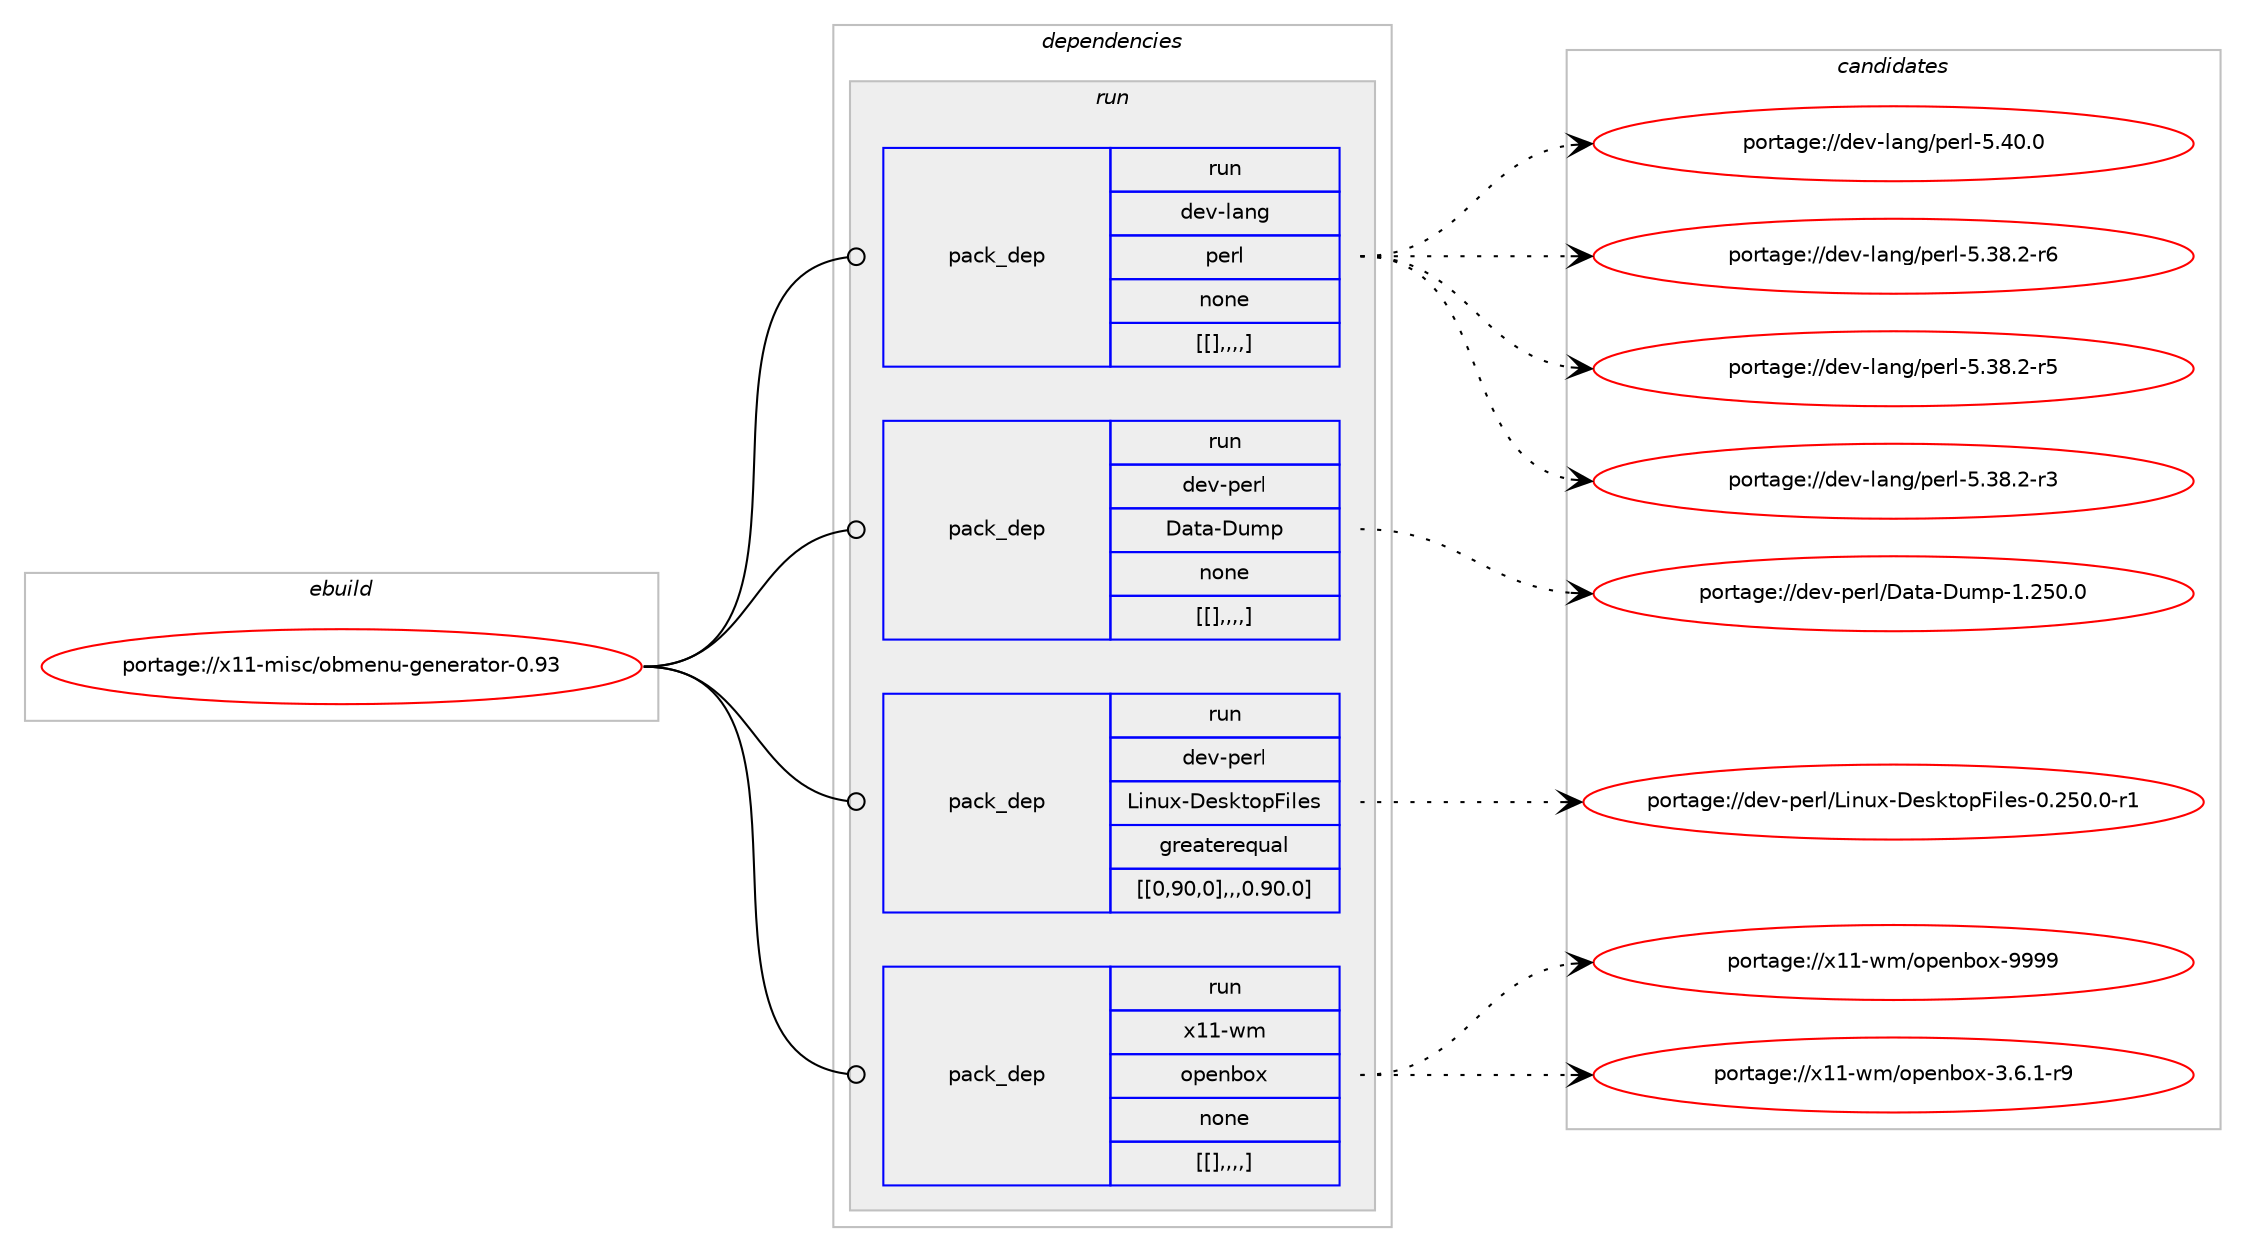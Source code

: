 digraph prolog {

# *************
# Graph options
# *************

newrank=true;
concentrate=true;
compound=true;
graph [rankdir=LR,fontname=Helvetica,fontsize=10,ranksep=1.5];#, ranksep=2.5, nodesep=0.2];
edge  [arrowhead=vee];
node  [fontname=Helvetica,fontsize=10];

# **********
# The ebuild
# **********

subgraph cluster_leftcol {
color=gray;
label=<<i>ebuild</i>>;
id [label="portage://x11-misc/obmenu-generator-0.93", color=red, width=4, href="../x11-misc/obmenu-generator-0.93.svg"];
}

# ****************
# The dependencies
# ****************

subgraph cluster_midcol {
color=gray;
label=<<i>dependencies</i>>;
subgraph cluster_compile {
fillcolor="#eeeeee";
style=filled;
label=<<i>compile</i>>;
}
subgraph cluster_compileandrun {
fillcolor="#eeeeee";
style=filled;
label=<<i>compile and run</i>>;
}
subgraph cluster_run {
fillcolor="#eeeeee";
style=filled;
label=<<i>run</i>>;
subgraph pack349629 {
dependency480526 [label=<<TABLE BORDER="0" CELLBORDER="1" CELLSPACING="0" CELLPADDING="4" WIDTH="220"><TR><TD ROWSPAN="6" CELLPADDING="30">pack_dep</TD></TR><TR><TD WIDTH="110">run</TD></TR><TR><TD>dev-lang</TD></TR><TR><TD>perl</TD></TR><TR><TD>none</TD></TR><TR><TD>[[],,,,]</TD></TR></TABLE>>, shape=none, color=blue];
}
id:e -> dependency480526:w [weight=20,style="solid",arrowhead="odot"];
subgraph pack349630 {
dependency480527 [label=<<TABLE BORDER="0" CELLBORDER="1" CELLSPACING="0" CELLPADDING="4" WIDTH="220"><TR><TD ROWSPAN="6" CELLPADDING="30">pack_dep</TD></TR><TR><TD WIDTH="110">run</TD></TR><TR><TD>dev-perl</TD></TR><TR><TD>Data-Dump</TD></TR><TR><TD>none</TD></TR><TR><TD>[[],,,,]</TD></TR></TABLE>>, shape=none, color=blue];
}
id:e -> dependency480527:w [weight=20,style="solid",arrowhead="odot"];
subgraph pack349631 {
dependency480528 [label=<<TABLE BORDER="0" CELLBORDER="1" CELLSPACING="0" CELLPADDING="4" WIDTH="220"><TR><TD ROWSPAN="6" CELLPADDING="30">pack_dep</TD></TR><TR><TD WIDTH="110">run</TD></TR><TR><TD>dev-perl</TD></TR><TR><TD>Linux-DesktopFiles</TD></TR><TR><TD>greaterequal</TD></TR><TR><TD>[[0,90,0],,,0.90.0]</TD></TR></TABLE>>, shape=none, color=blue];
}
id:e -> dependency480528:w [weight=20,style="solid",arrowhead="odot"];
subgraph pack349632 {
dependency480529 [label=<<TABLE BORDER="0" CELLBORDER="1" CELLSPACING="0" CELLPADDING="4" WIDTH="220"><TR><TD ROWSPAN="6" CELLPADDING="30">pack_dep</TD></TR><TR><TD WIDTH="110">run</TD></TR><TR><TD>x11-wm</TD></TR><TR><TD>openbox</TD></TR><TR><TD>none</TD></TR><TR><TD>[[],,,,]</TD></TR></TABLE>>, shape=none, color=blue];
}
id:e -> dependency480529:w [weight=20,style="solid",arrowhead="odot"];
}
}

# **************
# The candidates
# **************

subgraph cluster_choices {
rank=same;
color=gray;
label=<<i>candidates</i>>;

subgraph choice349629 {
color=black;
nodesep=1;
choice10010111845108971101034711210111410845534652484648 [label="portage://dev-lang/perl-5.40.0", color=red, width=4,href="../dev-lang/perl-5.40.0.svg"];
choice100101118451089711010347112101114108455346515646504511454 [label="portage://dev-lang/perl-5.38.2-r6", color=red, width=4,href="../dev-lang/perl-5.38.2-r6.svg"];
choice100101118451089711010347112101114108455346515646504511453 [label="portage://dev-lang/perl-5.38.2-r5", color=red, width=4,href="../dev-lang/perl-5.38.2-r5.svg"];
choice100101118451089711010347112101114108455346515646504511451 [label="portage://dev-lang/perl-5.38.2-r3", color=red, width=4,href="../dev-lang/perl-5.38.2-r3.svg"];
dependency480526:e -> choice10010111845108971101034711210111410845534652484648:w [style=dotted,weight="100"];
dependency480526:e -> choice100101118451089711010347112101114108455346515646504511454:w [style=dotted,weight="100"];
dependency480526:e -> choice100101118451089711010347112101114108455346515646504511453:w [style=dotted,weight="100"];
dependency480526:e -> choice100101118451089711010347112101114108455346515646504511451:w [style=dotted,weight="100"];
}
subgraph choice349630 {
color=black;
nodesep=1;
choice100101118451121011141084768971169745681171091124549465053484648 [label="portage://dev-perl/Data-Dump-1.250.0", color=red, width=4,href="../dev-perl/Data-Dump-1.250.0.svg"];
dependency480527:e -> choice100101118451121011141084768971169745681171091124549465053484648:w [style=dotted,weight="100"];
}
subgraph choice349631 {
color=black;
nodesep=1;
choice10010111845112101114108477610511011712045681011151071161111127010510810111545484650534846484511449 [label="portage://dev-perl/Linux-DesktopFiles-0.250.0-r1", color=red, width=4,href="../dev-perl/Linux-DesktopFiles-0.250.0-r1.svg"];
dependency480528:e -> choice10010111845112101114108477610511011712045681011151071161111127010510810111545484650534846484511449:w [style=dotted,weight="100"];
}
subgraph choice349632 {
color=black;
nodesep=1;
choice12049494511910947111112101110981111204557575757 [label="portage://x11-wm/openbox-9999", color=red, width=4,href="../x11-wm/openbox-9999.svg"];
choice12049494511910947111112101110981111204551465446494511457 [label="portage://x11-wm/openbox-3.6.1-r9", color=red, width=4,href="../x11-wm/openbox-3.6.1-r9.svg"];
dependency480529:e -> choice12049494511910947111112101110981111204557575757:w [style=dotted,weight="100"];
dependency480529:e -> choice12049494511910947111112101110981111204551465446494511457:w [style=dotted,weight="100"];
}
}

}
